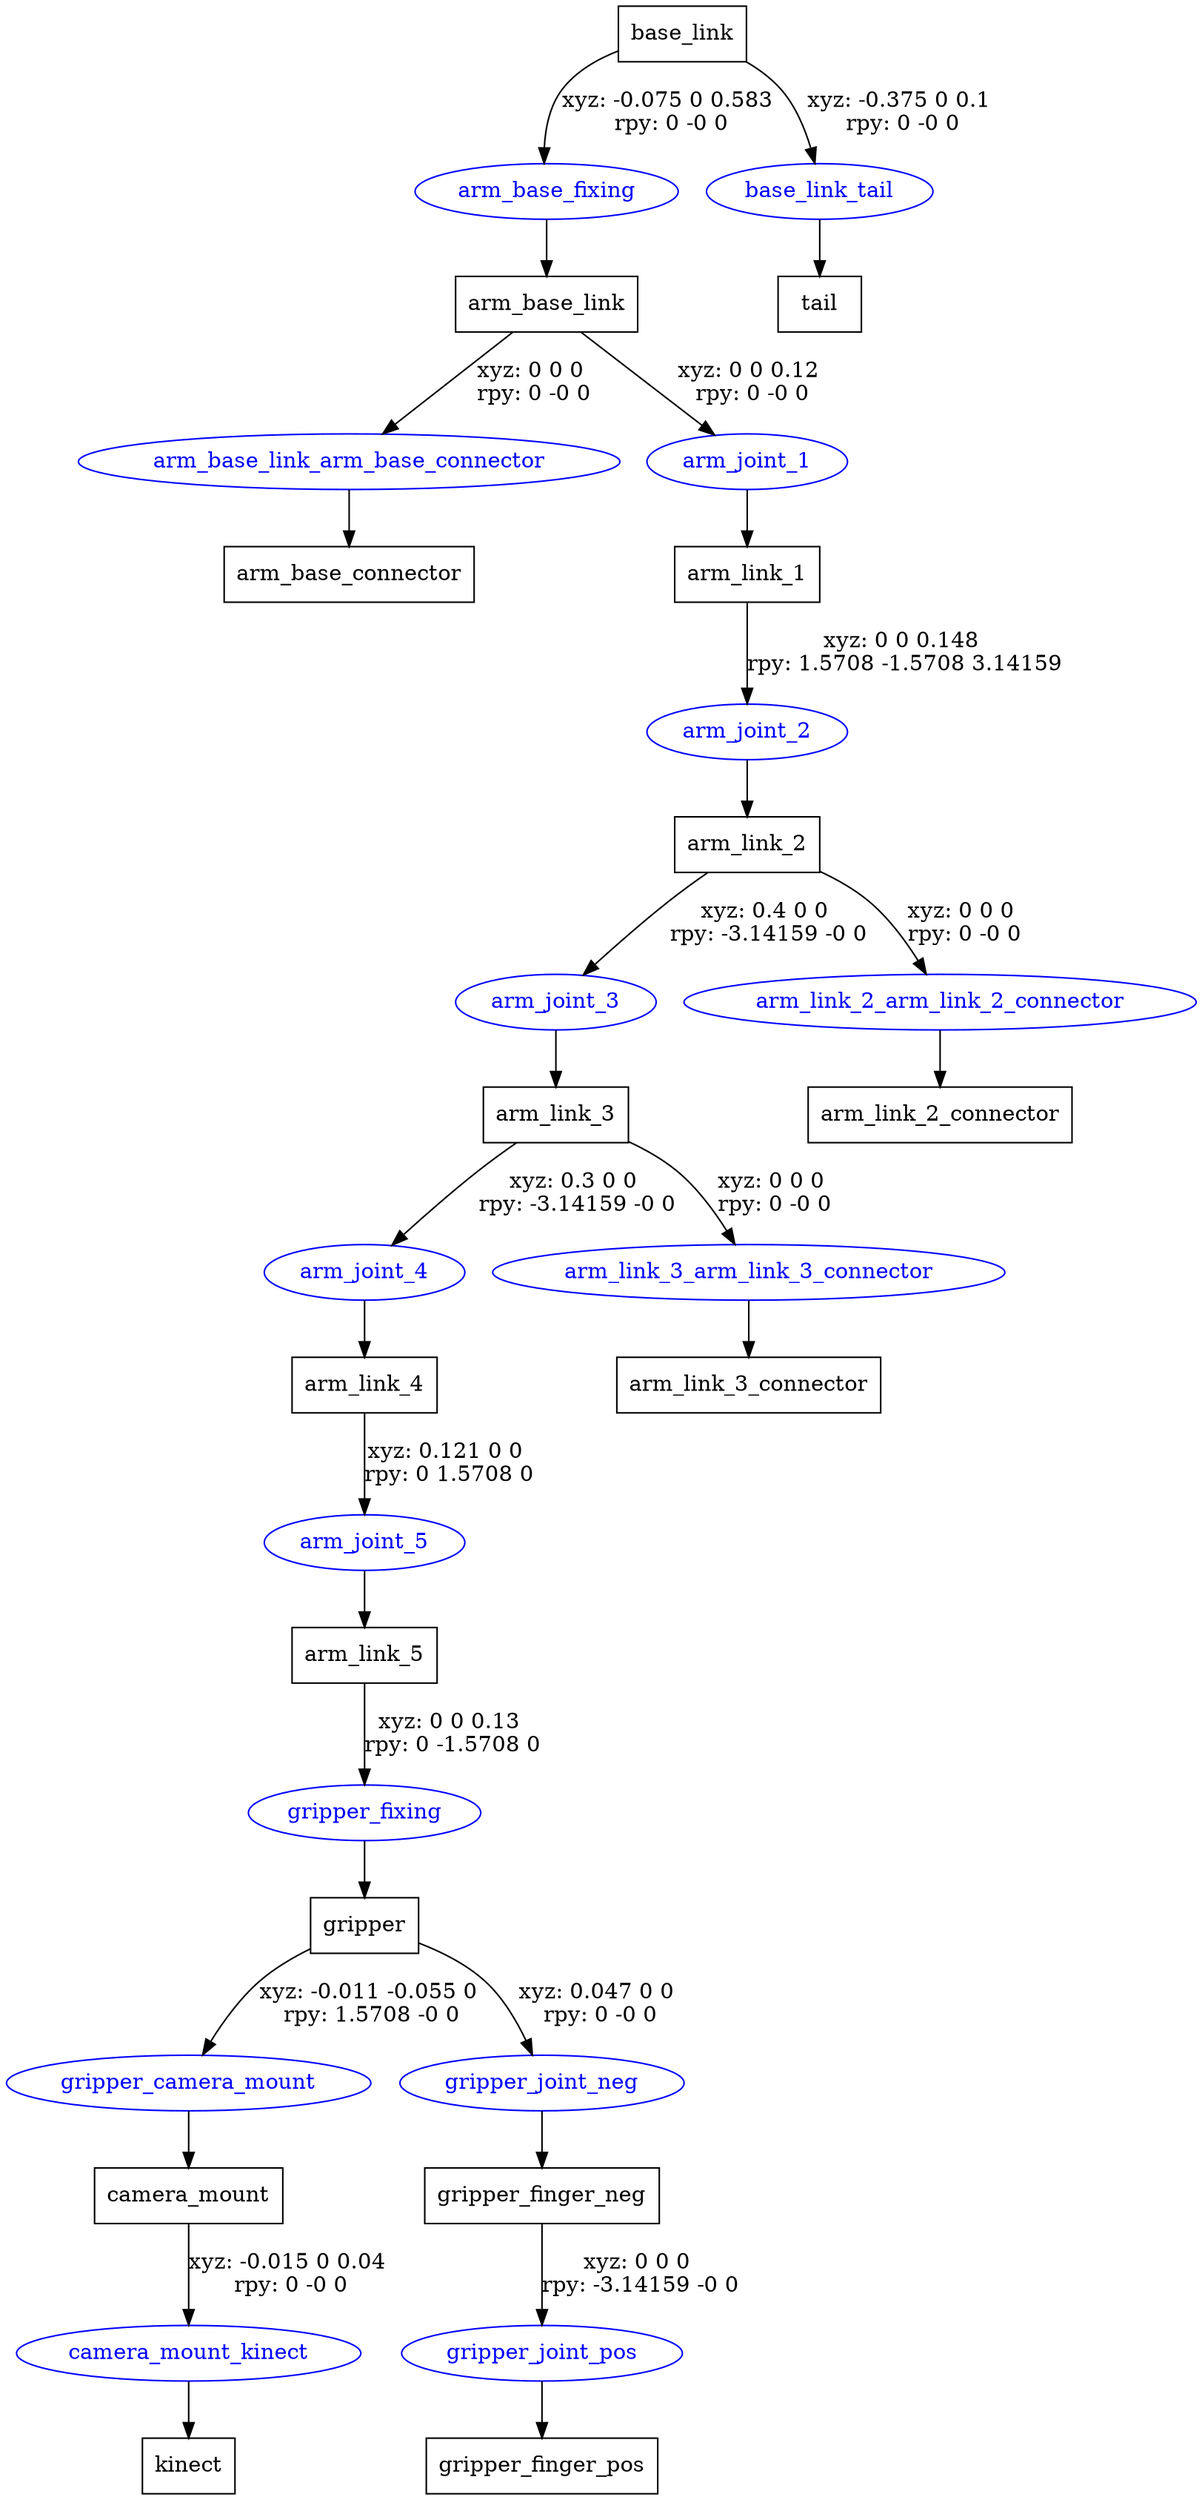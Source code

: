 digraph G {
node [shape=box];
"base_link" [label="base_link"];
"arm_base_link" [label="arm_base_link"];
"arm_base_connector" [label="arm_base_connector"];
"arm_link_1" [label="arm_link_1"];
"arm_link_2" [label="arm_link_2"];
"arm_link_3" [label="arm_link_3"];
"arm_link_4" [label="arm_link_4"];
"arm_link_5" [label="arm_link_5"];
"gripper" [label="gripper"];
"camera_mount" [label="camera_mount"];
"kinect" [label="kinect"];
"gripper_finger_neg" [label="gripper_finger_neg"];
"gripper_finger_pos" [label="gripper_finger_pos"];
"arm_link_3_connector" [label="arm_link_3_connector"];
"arm_link_2_connector" [label="arm_link_2_connector"];
"tail" [label="tail"];
node [shape=ellipse, color=blue, fontcolor=blue];
"base_link" -> "arm_base_fixing" [label="xyz: -0.075 0 0.583 \nrpy: 0 -0 0"]
"arm_base_fixing" -> "arm_base_link"
"arm_base_link" -> "arm_base_link_arm_base_connector" [label="xyz: 0 0 0 \nrpy: 0 -0 0"]
"arm_base_link_arm_base_connector" -> "arm_base_connector"
"arm_base_link" -> "arm_joint_1" [label="xyz: 0 0 0.12 \nrpy: 0 -0 0"]
"arm_joint_1" -> "arm_link_1"
"arm_link_1" -> "arm_joint_2" [label="xyz: 0 0 0.148 \nrpy: 1.5708 -1.5708 3.14159"]
"arm_joint_2" -> "arm_link_2"
"arm_link_2" -> "arm_joint_3" [label="xyz: 0.4 0 0 \nrpy: -3.14159 -0 0"]
"arm_joint_3" -> "arm_link_3"
"arm_link_3" -> "arm_joint_4" [label="xyz: 0.3 0 0 \nrpy: -3.14159 -0 0"]
"arm_joint_4" -> "arm_link_4"
"arm_link_4" -> "arm_joint_5" [label="xyz: 0.121 0 0 \nrpy: 0 1.5708 0"]
"arm_joint_5" -> "arm_link_5"
"arm_link_5" -> "gripper_fixing" [label="xyz: 0 0 0.13 \nrpy: 0 -1.5708 0"]
"gripper_fixing" -> "gripper"
"gripper" -> "gripper_camera_mount" [label="xyz: -0.011 -0.055 0 \nrpy: 1.5708 -0 0"]
"gripper_camera_mount" -> "camera_mount"
"camera_mount" -> "camera_mount_kinect" [label="xyz: -0.015 0 0.04 \nrpy: 0 -0 0"]
"camera_mount_kinect" -> "kinect"
"gripper" -> "gripper_joint_neg" [label="xyz: 0.047 0 0 \nrpy: 0 -0 0"]
"gripper_joint_neg" -> "gripper_finger_neg"
"gripper_finger_neg" -> "gripper_joint_pos" [label="xyz: 0 0 0 \nrpy: -3.14159 -0 0"]
"gripper_joint_pos" -> "gripper_finger_pos"
"arm_link_3" -> "arm_link_3_arm_link_3_connector" [label="xyz: 0 0 0 \nrpy: 0 -0 0"]
"arm_link_3_arm_link_3_connector" -> "arm_link_3_connector"
"arm_link_2" -> "arm_link_2_arm_link_2_connector" [label="xyz: 0 0 0 \nrpy: 0 -0 0"]
"arm_link_2_arm_link_2_connector" -> "arm_link_2_connector"
"base_link" -> "base_link_tail" [label="xyz: -0.375 0 0.1 \nrpy: 0 -0 0"]
"base_link_tail" -> "tail"
}
